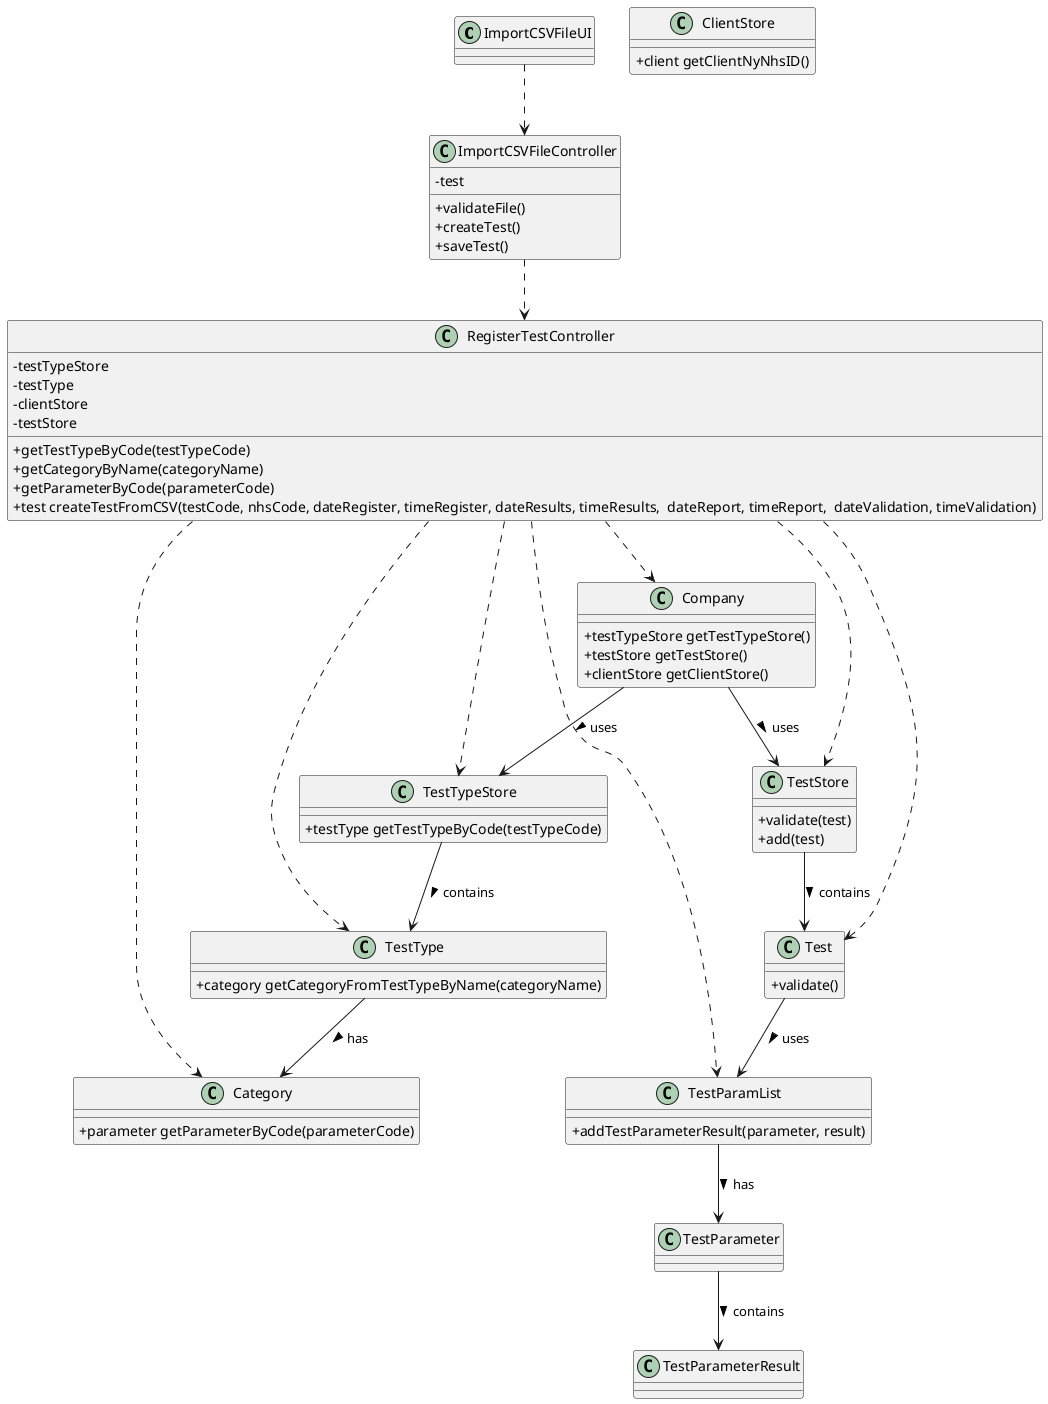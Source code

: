 @startuml

skinparam classAttributeIconSize 0

class ImportCSVFileUI

class ImportCSVFileController {
-test

+validateFile()
+createTest()
+saveTest()
}

class RegisterTestController {
-testTypeStore
-testType
-clientStore
-testStore

+getTestTypeByCode(testTypeCode)
+getCategoryByName(categoryName)
+getParameterByCode(parameterCode)
+test createTestFromCSV(testCode, nhsCode, dateRegister, timeRegister, dateResults, timeResults,  dateReport, timeReport,  dateValidation, timeValidation)

}

class Company {
+testTypeStore getTestTypeStore()
+testStore getTestStore()
+clientStore getClientStore()
}

class TestTypeStore {
+testType getTestTypeByCode(testTypeCode)
}

class TestStore {
+validate(test)
+add(test)
}

class Test {
+validate()
}

class TestType {
+category getCategoryFromTestTypeByName(categoryName)
}

class TestParameterResult

class TestParamList {
+addTestParameterResult(parameter, result)
}

class Category {
+parameter getParameterByCode(parameterCode)
}

class TestParameter

class ClientStore {
+client getClientNyNhsID()
}


ImportCSVFileUI ..> ImportCSVFileController
ImportCSVFileController ..> RegisterTestController

Company -down-> TestStore: uses >
Company -down-> TestTypeStore: uses >

TestStore -down-> Test: contains >
TestTypeStore -down-> TestType: contains >

TestType -down-> Category: has >

TestParameter -down-> TestParameterResult: contains >

Test -down-> TestParamList: uses >

TestParamList -down-> TestParameter: has >

RegisterTestController ..> TestStore
RegisterTestController ..> TestTypeStore
RegisterTestController ..> TestParamList
RegisterTestController ..> Test
RegisterTestController ..> Company
RegisterTestController ..> TestType
RegisterTestController ..> Category

@enduml